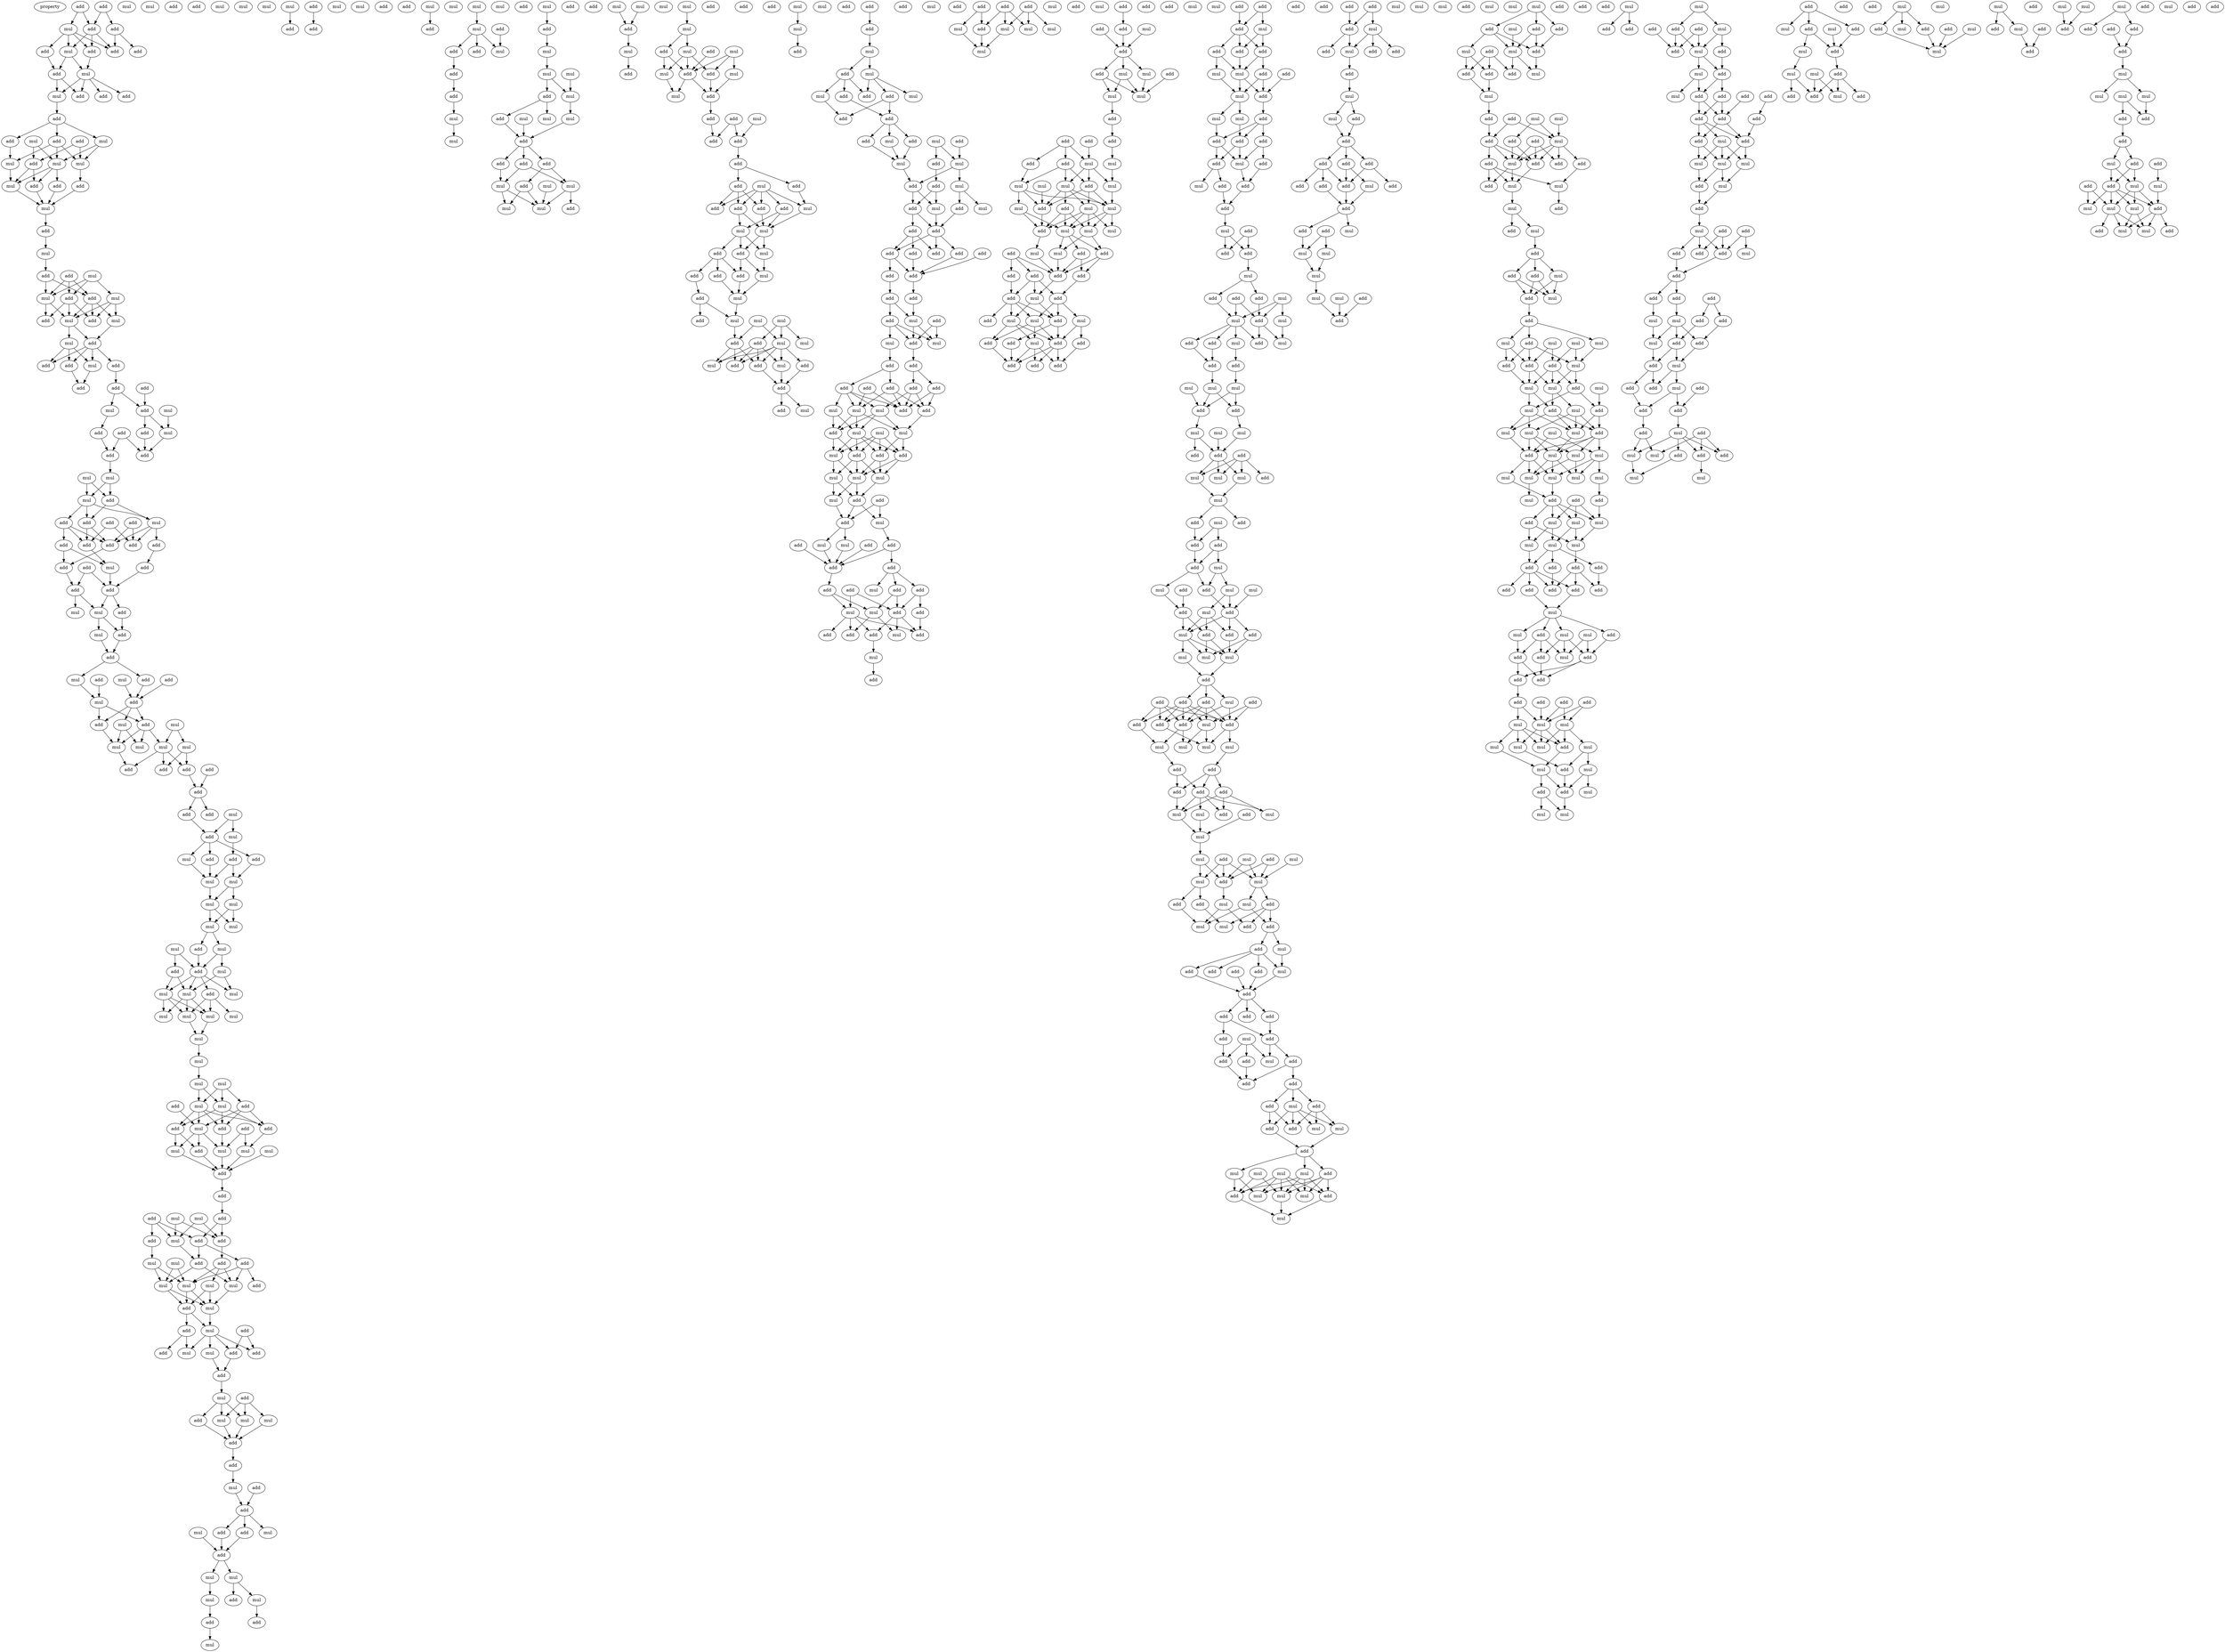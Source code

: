 digraph {
    node [fontcolor=black]
    property [mul=2,lf=1.5]
    0 [ label = add ];
    1 [ label = mul ];
    2 [ label = add ];
    3 [ label = mul ];
    4 [ label = add ];
    5 [ label = add ];
    6 [ label = add ];
    7 [ label = add ];
    8 [ label = add ];
    9 [ label = add ];
    10 [ label = mul ];
    11 [ label = mul ];
    12 [ label = add ];
    13 [ label = add ];
    14 [ label = mul ];
    15 [ label = add ];
    16 [ label = add ];
    17 [ label = mul ];
    18 [ label = add ];
    19 [ label = add ];
    20 [ label = mul ];
    21 [ label = add ];
    22 [ label = mul ];
    23 [ label = add ];
    24 [ label = mul ];
    25 [ label = add ];
    26 [ label = mul ];
    27 [ label = mul ];
    28 [ label = add ];
    29 [ label = mul ];
    30 [ label = add ];
    31 [ label = add ];
    32 [ label = mul ];
    33 [ label = add ];
    34 [ label = add ];
    35 [ label = mul ];
    36 [ label = add ];
    37 [ label = mul ];
    38 [ label = mul ];
    39 [ label = add ];
    40 [ label = add ];
    41 [ label = mul ];
    42 [ label = add ];
    43 [ label = add ];
    44 [ label = mul ];
    45 [ label = add ];
    46 [ label = add ];
    47 [ label = mul ];
    48 [ label = mul ];
    49 [ label = add ];
    50 [ label = mul ];
    51 [ label = add ];
    52 [ label = mul ];
    53 [ label = add ];
    54 [ label = add ];
    55 [ label = mul ];
    56 [ label = add ];
    57 [ label = add ];
    58 [ label = add ];
    59 [ label = mul ];
    60 [ label = add ];
    61 [ label = mul ];
    62 [ label = add ];
    63 [ label = add ];
    64 [ label = add ];
    65 [ label = mul ];
    66 [ label = add ];
    67 [ label = add ];
    68 [ label = mul ];
    69 [ label = mul ];
    70 [ label = add ];
    71 [ label = mul ];
    72 [ label = add ];
    73 [ label = mul ];
    74 [ label = add ];
    75 [ label = add ];
    76 [ label = add ];
    77 [ label = add ];
    78 [ label = add ];
    79 [ label = add ];
    80 [ label = add ];
    81 [ label = add ];
    82 [ label = add ];
    83 [ label = add ];
    84 [ label = add ];
    85 [ label = mul ];
    86 [ label = add ];
    87 [ label = add ];
    88 [ label = add ];
    89 [ label = mul ];
    90 [ label = mul ];
    91 [ label = add ];
    92 [ label = mul ];
    93 [ label = add ];
    94 [ label = add ];
    95 [ label = add ];
    96 [ label = mul ];
    97 [ label = add ];
    98 [ label = mul ];
    99 [ label = mul ];
    100 [ label = add ];
    101 [ label = add ];
    102 [ label = mul ];
    103 [ label = mul ];
    104 [ label = add ];
    105 [ label = mul ];
    106 [ label = mul ];
    107 [ label = mul ];
    108 [ label = mul ];
    109 [ label = add ];
    110 [ label = add ];
    111 [ label = add ];
    112 [ label = mul ];
    113 [ label = add ];
    114 [ label = add ];
    115 [ label = mul ];
    116 [ label = add ];
    117 [ label = add ];
    118 [ label = mul ];
    119 [ label = add ];
    120 [ label = add ];
    121 [ label = add ];
    122 [ label = add ];
    123 [ label = mul ];
    124 [ label = mul ];
    125 [ label = mul ];
    126 [ label = mul ];
    127 [ label = mul ];
    128 [ label = mul ];
    129 [ label = mul ];
    130 [ label = mul ];
    131 [ label = add ];
    132 [ label = mul ];
    133 [ label = add ];
    134 [ label = mul ];
    135 [ label = add ];
    136 [ label = mul ];
    137 [ label = add ];
    138 [ label = mul ];
    139 [ label = add ];
    140 [ label = mul ];
    141 [ label = mul ];
    142 [ label = mul ];
    143 [ label = mul ];
    144 [ label = mul ];
    145 [ label = mul ];
    146 [ label = mul ];
    147 [ label = mul ];
    148 [ label = add ];
    149 [ label = mul ];
    150 [ label = mul ];
    151 [ label = add ];
    152 [ label = mul ];
    153 [ label = add ];
    154 [ label = mul ];
    155 [ label = add ];
    156 [ label = add ];
    157 [ label = add ];
    158 [ label = add ];
    159 [ label = mul ];
    160 [ label = add ];
    161 [ label = mul ];
    162 [ label = mul ];
    163 [ label = mul ];
    164 [ label = add ];
    165 [ label = mul ];
    166 [ label = add ];
    167 [ label = add ];
    168 [ label = add ];
    169 [ label = mul ];
    170 [ label = add ];
    171 [ label = mul ];
    172 [ label = add ];
    173 [ label = add ];
    174 [ label = add ];
    175 [ label = mul ];
    176 [ label = add ];
    177 [ label = mul ];
    178 [ label = mul ];
    179 [ label = add ];
    180 [ label = add ];
    181 [ label = mul ];
    182 [ label = mul ];
    183 [ label = mul ];
    184 [ label = mul ];
    185 [ label = add ];
    186 [ label = mul ];
    187 [ label = add ];
    188 [ label = add ];
    189 [ label = add ];
    190 [ label = mul ];
    191 [ label = mul ];
    192 [ label = add ];
    193 [ label = add ];
    194 [ label = mul ];
    195 [ label = add ];
    196 [ label = add ];
    197 [ label = add ];
    198 [ label = mul ];
    199 [ label = mul ];
    200 [ label = mul ];
    201 [ label = mul ];
    202 [ label = mul ];
    203 [ label = add ];
    204 [ label = add ];
    205 [ label = add ];
    206 [ label = mul ];
    207 [ label = add ];
    208 [ label = mul ];
    209 [ label = add ];
    210 [ label = add ];
    211 [ label = add ];
    212 [ label = add ];
    213 [ label = mul ];
    214 [ label = mul ];
    215 [ label = add ];
    216 [ label = mul ];
    217 [ label = mul ];
    218 [ label = mul ];
    219 [ label = add ];
    220 [ label = mul ];
    221 [ label = add ];
    222 [ label = add ];
    223 [ label = mul ];
    224 [ label = add ];
    225 [ label = mul ];
    226 [ label = add ];
    227 [ label = mul ];
    228 [ label = mul ];
    229 [ label = mul ];
    230 [ label = add ];
    231 [ label = add ];
    232 [ label = mul ];
    233 [ label = add ];
    234 [ label = mul ];
    235 [ label = add ];
    236 [ label = add ];
    237 [ label = mul ];
    238 [ label = add ];
    239 [ label = mul ];
    240 [ label = mul ];
    241 [ label = add ];
    242 [ label = mul ];
    243 [ label = mul ];
    244 [ label = add ];
    245 [ label = add ];
    246 [ label = mul ];
    247 [ label = mul ];
    248 [ label = add ];
    249 [ label = mul ];
    250 [ label = add ];
    251 [ label = mul ];
    252 [ label = mul ];
    253 [ label = add ];
    254 [ label = add ];
    255 [ label = add ];
    256 [ label = add ];
    257 [ label = mul ];
    258 [ label = mul ];
    259 [ label = mul ];
    260 [ label = add ];
    261 [ label = mul ];
    262 [ label = add ];
    263 [ label = mul ];
    264 [ label = mul ];
    265 [ label = mul ];
    266 [ label = add ];
    267 [ label = mul ];
    268 [ label = mul ];
    269 [ label = mul ];
    270 [ label = add ];
    271 [ label = add ];
    272 [ label = add ];
    273 [ label = mul ];
    274 [ label = mul ];
    275 [ label = add ];
    276 [ label = mul ];
    277 [ label = add ];
    278 [ label = add ];
    279 [ label = mul ];
    280 [ label = mul ];
    281 [ label = add ];
    282 [ label = add ];
    283 [ label = mul ];
    284 [ label = mul ];
    285 [ label = add ];
    286 [ label = add ];
    287 [ label = add ];
    288 [ label = add ];
    289 [ label = add ];
    290 [ label = add ];
    291 [ label = add ];
    292 [ label = add ];
    293 [ label = mul ];
    294 [ label = add ];
    295 [ label = add ];
    296 [ label = add ];
    297 [ label = add ];
    298 [ label = mul ];
    299 [ label = mul ];
    300 [ label = mul ];
    301 [ label = add ];
    302 [ label = add ];
    303 [ label = mul ];
    304 [ label = add ];
    305 [ label = add ];
    306 [ label = add ];
    307 [ label = mul ];
    308 [ label = mul ];
    309 [ label = add ];
    310 [ label = mul ];
    311 [ label = add ];
    312 [ label = mul ];
    313 [ label = mul ];
    314 [ label = mul ];
    315 [ label = add ];
    316 [ label = add ];
    317 [ label = mul ];
    318 [ label = add ];
    319 [ label = mul ];
    320 [ label = mul ];
    321 [ label = add ];
    322 [ label = add ];
    323 [ label = add ];
    324 [ label = add ];
    325 [ label = mul ];
    326 [ label = mul ];
    327 [ label = mul ];
    328 [ label = add ];
    329 [ label = mul ];
    330 [ label = add ];
    331 [ label = add ];
    332 [ label = add ];
    333 [ label = mul ];
    334 [ label = add ];
    335 [ label = mul ];
    336 [ label = add ];
    337 [ label = mul ];
    338 [ label = add ];
    339 [ label = add ];
    340 [ label = mul ];
    341 [ label = add ];
    342 [ label = add ];
    343 [ label = add ];
    344 [ label = add ];
    345 [ label = mul ];
    346 [ label = mul ];
    347 [ label = add ];
    348 [ label = add ];
    349 [ label = mul ];
    350 [ label = mul ];
    351 [ label = add ];
    352 [ label = add ];
    353 [ label = mul ];
    354 [ label = add ];
    355 [ label = mul ];
    356 [ label = mul ];
    357 [ label = add ];
    358 [ label = add ];
    359 [ label = add ];
    360 [ label = add ];
    361 [ label = add ];
    362 [ label = add ];
    363 [ label = add ];
    364 [ label = add ];
    365 [ label = add ];
    366 [ label = add ];
    367 [ label = add ];
    368 [ label = add ];
    369 [ label = add ];
    370 [ label = mul ];
    371 [ label = add ];
    372 [ label = add ];
    373 [ label = mul ];
    374 [ label = mul ];
    375 [ label = add ];
    376 [ label = add ];
    377 [ label = add ];
    378 [ label = add ];
    379 [ label = add ];
    380 [ label = add ];
    381 [ label = add ];
    382 [ label = add ];
    383 [ label = add ];
    384 [ label = add ];
    385 [ label = mul ];
    386 [ label = mul ];
    387 [ label = mul ];
    388 [ label = add ];
    389 [ label = mul ];
    390 [ label = mul ];
    391 [ label = mul ];
    392 [ label = add ];
    393 [ label = mul ];
    394 [ label = add ];
    395 [ label = add ];
    396 [ label = mul ];
    397 [ label = mul ];
    398 [ label = mul ];
    399 [ label = add ];
    400 [ label = add ];
    401 [ label = mul ];
    402 [ label = add ];
    403 [ label = mul ];
    404 [ label = mul ];
    405 [ label = add ];
    406 [ label = add ];
    407 [ label = mul ];
    408 [ label = add ];
    409 [ label = add ];
    410 [ label = add ];
    411 [ label = add ];
    412 [ label = add ];
    413 [ label = add ];
    414 [ label = mul ];
    415 [ label = add ];
    416 [ label = add ];
    417 [ label = mul ];
    418 [ label = mul ];
    419 [ label = add ];
    420 [ label = add ];
    421 [ label = add ];
    422 [ label = add ];
    423 [ label = mul ];
    424 [ label = add ];
    425 [ label = mul ];
    426 [ label = add ];
    427 [ label = mul ];
    428 [ label = add ];
    429 [ label = add ];
    430 [ label = add ];
    431 [ label = add ];
    432 [ label = add ];
    433 [ label = mul ];
    434 [ label = mul ];
    435 [ label = mul ];
    436 [ label = mul ];
    437 [ label = mul ];
    438 [ label = mul ];
    439 [ label = add ];
    440 [ label = mul ];
    441 [ label = add ];
    442 [ label = add ];
    443 [ label = add ];
    444 [ label = mul ];
    445 [ label = add ];
    446 [ label = add ];
    447 [ label = mul ];
    448 [ label = add ];
    449 [ label = mul ];
    450 [ label = add ];
    451 [ label = mul ];
    452 [ label = mul ];
    453 [ label = add ];
    454 [ label = add ];
    455 [ label = add ];
    456 [ label = add ];
    457 [ label = add ];
    458 [ label = mul ];
    459 [ label = add ];
    460 [ label = mul ];
    461 [ label = add ];
    462 [ label = mul ];
    463 [ label = add ];
    464 [ label = mul ];
    465 [ label = mul ];
    466 [ label = mul ];
    467 [ label = add ];
    468 [ label = mul ];
    469 [ label = mul ];
    470 [ label = add ];
    471 [ label = mul ];
    472 [ label = mul ];
    473 [ label = mul ];
    474 [ label = mul ];
    475 [ label = add ];
    476 [ label = mul ];
    477 [ label = add ];
    478 [ label = add ];
    479 [ label = mul ];
    480 [ label = add ];
    481 [ label = add ];
    482 [ label = add ];
    483 [ label = add ];
    484 [ label = add ];
    485 [ label = add ];
    486 [ label = mul ];
    487 [ label = add ];
    488 [ label = mul ];
    489 [ label = add ];
    490 [ label = add ];
    491 [ label = mul ];
    492 [ label = mul ];
    493 [ label = mul ];
    494 [ label = add ];
    495 [ label = add ];
    496 [ label = add ];
    497 [ label = add ];
    498 [ label = add ];
    499 [ label = add ];
    500 [ label = add ];
    501 [ label = mul ];
    502 [ label = mul ];
    503 [ label = add ];
    504 [ label = add ];
    505 [ label = add ];
    506 [ label = mul ];
    507 [ label = add ];
    508 [ label = add ];
    509 [ label = add ];
    510 [ label = add ];
    511 [ label = add ];
    512 [ label = mul ];
    513 [ label = mul ];
    514 [ label = add ];
    515 [ label = mul ];
    516 [ label = mul ];
    517 [ label = add ];
    518 [ label = mul ];
    519 [ label = add ];
    520 [ label = add ];
    521 [ label = add ];
    522 [ label = add ];
    523 [ label = add ];
    524 [ label = mul ];
    525 [ label = add ];
    526 [ label = mul ];
    527 [ label = add ];
    528 [ label = add ];
    529 [ label = mul ];
    530 [ label = add ];
    531 [ label = add ];
    532 [ label = add ];
    533 [ label = mul ];
    534 [ label = add ];
    535 [ label = add ];
    536 [ label = mul ];
    537 [ label = add ];
    538 [ label = add ];
    539 [ label = mul ];
    540 [ label = add ];
    541 [ label = mul ];
    542 [ label = mul ];
    543 [ label = add ];
    544 [ label = add ];
    545 [ label = add ];
    546 [ label = mul ];
    547 [ label = add ];
    548 [ label = add ];
    549 [ label = mul ];
    550 [ label = mul ];
    551 [ label = mul ];
    552 [ label = add ];
    553 [ label = add ];
    554 [ label = mul ];
    555 [ label = mul ];
    556 [ label = mul ];
    557 [ label = add ];
    558 [ label = add ];
    559 [ label = add ];
    560 [ label = mul ];
    561 [ label = mul ];
    562 [ label = mul ];
    563 [ label = add ];
    564 [ label = mul ];
    565 [ label = add ];
    566 [ label = mul ];
    567 [ label = add ];
    568 [ label = add ];
    569 [ label = add ];
    570 [ label = mul ];
    571 [ label = add ];
    572 [ label = add ];
    573 [ label = mul ];
    574 [ label = mul ];
    575 [ label = mul ];
    576 [ label = add ];
    577 [ label = add ];
    578 [ label = add ];
    579 [ label = mul ];
    580 [ label = add ];
    581 [ label = add ];
    582 [ label = add ];
    583 [ label = mul ];
    584 [ label = mul ];
    585 [ label = mul ];
    586 [ label = mul ];
    587 [ label = add ];
    588 [ label = mul ];
    589 [ label = add ];
    590 [ label = add ];
    591 [ label = add ];
    592 [ label = add ];
    593 [ label = add ];
    594 [ label = add ];
    595 [ label = mul ];
    596 [ label = add ];
    597 [ label = add ];
    598 [ label = mul ];
    599 [ label = mul ];
    600 [ label = mul ];
    601 [ label = mul ];
    602 [ label = add ];
    603 [ label = add ];
    604 [ label = add ];
    605 [ label = add ];
    606 [ label = add ];
    607 [ label = mul ];
    608 [ label = add ];
    609 [ label = mul ];
    610 [ label = add ];
    611 [ label = mul ];
    612 [ label = mul ];
    613 [ label = mul ];
    614 [ label = add ];
    615 [ label = add ];
    616 [ label = mul ];
    617 [ label = mul ];
    618 [ label = mul ];
    619 [ label = mul ];
    620 [ label = add ];
    621 [ label = mul ];
    622 [ label = add ];
    623 [ label = mul ];
    624 [ label = add ];
    625 [ label = add ];
    626 [ label = mul ];
    627 [ label = add ];
    628 [ label = mul ];
    629 [ label = add ];
    630 [ label = add ];
    631 [ label = mul ];
    632 [ label = add ];
    633 [ label = add ];
    634 [ label = add ];
    635 [ label = mul ];
    636 [ label = add ];
    637 [ label = add ];
    638 [ label = add ];
    639 [ label = add ];
    640 [ label = add ];
    641 [ label = add ];
    642 [ label = add ];
    643 [ label = mul ];
    644 [ label = add ];
    645 [ label = add ];
    646 [ label = mul ];
    647 [ label = add ];
    648 [ label = add ];
    649 [ label = add ];
    650 [ label = add ];
    651 [ label = mul ];
    652 [ label = add ];
    653 [ label = add ];
    654 [ label = add ];
    655 [ label = mul ];
    656 [ label = mul ];
    657 [ label = add ];
    658 [ label = add ];
    659 [ label = mul ];
    660 [ label = mul ];
    661 [ label = mul ];
    662 [ label = add ];
    663 [ label = mul ];
    664 [ label = mul ];
    665 [ label = add ];
    666 [ label = mul ];
    667 [ label = mul ];
    668 [ label = add ];
    669 [ label = mul ];
    670 [ label = add ];
    671 [ label = add ];
    672 [ label = mul ];
    673 [ label = add ];
    674 [ label = mul ];
    675 [ label = add ];
    676 [ label = mul ];
    677 [ label = add ];
    678 [ label = mul ];
    679 [ label = add ];
    680 [ label = add ];
    681 [ label = mul ];
    682 [ label = mul ];
    683 [ label = mul ];
    684 [ label = add ];
    685 [ label = add ];
    686 [ label = mul ];
    687 [ label = add ];
    688 [ label = add ];
    689 [ label = add ];
    690 [ label = add ];
    691 [ label = add ];
    692 [ label = mul ];
    693 [ label = add ];
    694 [ label = add ];
    695 [ label = add ];
    696 [ label = add ];
    697 [ label = mul ];
    698 [ label = add ];
    699 [ label = add ];
    700 [ label = mul ];
    701 [ label = mul ];
    702 [ label = mul ];
    703 [ label = mul ];
    704 [ label = mul ];
    705 [ label = mul ];
    706 [ label = add ];
    707 [ label = add ];
    708 [ label = mul ];
    709 [ label = add ];
    710 [ label = add ];
    711 [ label = add ];
    712 [ label = mul ];
    713 [ label = add ];
    714 [ label = mul ];
    715 [ label = mul ];
    716 [ label = add ];
    717 [ label = add ];
    718 [ label = add ];
    719 [ label = mul ];
    720 [ label = add ];
    721 [ label = add ];
    722 [ label = mul ];
    723 [ label = mul ];
    724 [ label = mul ];
    725 [ label = add ];
    726 [ label = add ];
    727 [ label = add ];
    728 [ label = add ];
    729 [ label = add ];
    730 [ label = mul ];
    731 [ label = add ];
    732 [ label = add ];
    733 [ label = add ];
    734 [ label = mul ];
    735 [ label = add ];
    736 [ label = add ];
    737 [ label = mul ];
    738 [ label = mul ];
    739 [ label = mul ];
    740 [ label = add ];
    741 [ label = add ];
    742 [ label = mul ];
    743 [ label = add ];
    744 [ label = add ];
    745 [ label = add ];
    746 [ label = mul ];
    747 [ label = add ];
    748 [ label = add ];
    749 [ label = mul ];
    750 [ label = add ];
    751 [ label = add ];
    752 [ label = mul ];
    753 [ label = mul ];
    754 [ label = mul ];
    755 [ label = mul ];
    756 [ label = add ];
    757 [ label = add ];
    758 [ label = mul ];
    759 [ label = add ];
    760 [ label = add ];
    761 [ label = mul ];
    762 [ label = mul ];
    763 [ label = mul ];
    764 [ label = mul ];
    765 [ label = add ];
    766 [ label = mul ];
    767 [ label = add ];
    768 [ label = mul ];
    769 [ label = add ];
    770 [ label = mul ];
    771 [ label = mul ];
    772 [ label = mul ];
    773 [ label = add ];
    774 [ label = mul ];
    775 [ label = mul ];
    776 [ label = mul ];
    777 [ label = mul ];
    778 [ label = mul ];
    779 [ label = mul ];
    780 [ label = mul ];
    781 [ label = mul ];
    782 [ label = add ];
    783 [ label = add ];
    784 [ label = add ];
    785 [ label = mul ];
    786 [ label = mul ];
    787 [ label = add ];
    788 [ label = mul ];
    789 [ label = mul ];
    790 [ label = mul ];
    791 [ label = mul ];
    792 [ label = mul ];
    793 [ label = add ];
    794 [ label = add ];
    795 [ label = add ];
    796 [ label = add ];
    797 [ label = add ];
    798 [ label = add ];
    799 [ label = add ];
    800 [ label = add ];
    801 [ label = add ];
    802 [ label = mul ];
    803 [ label = mul ];
    804 [ label = mul ];
    805 [ label = add ];
    806 [ label = add ];
    807 [ label = mul ];
    808 [ label = add ];
    809 [ label = add ];
    810 [ label = add ];
    811 [ label = mul ];
    812 [ label = add ];
    813 [ label = add ];
    814 [ label = add ];
    815 [ label = add ];
    816 [ label = add ];
    817 [ label = add ];
    818 [ label = mul ];
    819 [ label = mul ];
    820 [ label = mul ];
    821 [ label = mul ];
    822 [ label = mul ];
    823 [ label = add ];
    824 [ label = mul ];
    825 [ label = mul ];
    826 [ label = mul ];
    827 [ label = add ];
    828 [ label = mul ];
    829 [ label = add ];
    830 [ label = mul ];
    831 [ label = add ];
    832 [ label = mul ];
    833 [ label = mul ];
    834 [ label = add ];
    835 [ label = mul ];
    836 [ label = add ];
    837 [ label = add ];
    838 [ label = mul ];
    839 [ label = add ];
    840 [ label = add ];
    841 [ label = add ];
    842 [ label = mul ];
    843 [ label = add ];
    844 [ label = add ];
    845 [ label = mul ];
    846 [ label = add ];
    847 [ label = mul ];
    848 [ label = add ];
    849 [ label = mul ];
    850 [ label = add ];
    851 [ label = add ];
    852 [ label = add ];
    853 [ label = add ];
    854 [ label = add ];
    855 [ label = add ];
    856 [ label = mul ];
    857 [ label = add ];
    858 [ label = add ];
    859 [ label = mul ];
    860 [ label = mul ];
    861 [ label = mul ];
    862 [ label = mul ];
    863 [ label = add ];
    864 [ label = add ];
    865 [ label = add ];
    866 [ label = mul ];
    867 [ label = add ];
    868 [ label = add ];
    869 [ label = mul ];
    870 [ label = add ];
    871 [ label = add ];
    872 [ label = add ];
    873 [ label = add ];
    874 [ label = add ];
    875 [ label = add ];
    876 [ label = mul ];
    877 [ label = mul ];
    878 [ label = add ];
    879 [ label = add ];
    880 [ label = add ];
    881 [ label = mul ];
    882 [ label = add ];
    883 [ label = mul ];
    884 [ label = add ];
    885 [ label = add ];
    886 [ label = add ];
    887 [ label = mul ];
    888 [ label = add ];
    889 [ label = add ];
    890 [ label = add ];
    891 [ label = add ];
    892 [ label = add ];
    893 [ label = mul ];
    894 [ label = mul ];
    895 [ label = mul ];
    896 [ label = add ];
    897 [ label = add ];
    898 [ label = add ];
    899 [ label = mul ];
    900 [ label = mul ];
    901 [ label = add ];
    902 [ label = mul ];
    903 [ label = mul ];
    904 [ label = add ];
    905 [ label = add ];
    906 [ label = mul ];
    907 [ label = add ];
    908 [ label = mul ];
    909 [ label = mul ];
    910 [ label = add ];
    911 [ label = add ];
    912 [ label = add ];
    913 [ label = add ];
    914 [ label = add ];
    915 [ label = mul ];
    916 [ label = add ];
    917 [ label = mul ];
    918 [ label = add ];
    919 [ label = mul ];
    920 [ label = add ];
    921 [ label = mul ];
    922 [ label = add ];
    923 [ label = mul ];
    924 [ label = mul ];
    925 [ label = mul ];
    926 [ label = add ];
    927 [ label = add ];
    928 [ label = add ];
    929 [ label = mul ];
    930 [ label = add ];
    931 [ label = mul ];
    932 [ label = mul ];
    933 [ label = mul ];
    934 [ label = add ];
    935 [ label = add ];
    936 [ label = add ];
    937 [ label = add ];
    938 [ label = add ];
    939 [ label = mul ];
    940 [ label = mul ];
    941 [ label = mul ];
    942 [ label = mul ];
    943 [ label = add ];
    944 [ label = mul ];
    945 [ label = add ];
    946 [ label = add ];
    947 [ label = add ];
    948 [ label = add ];
    949 [ label = mul ];
    950 [ label = add ];
    951 [ label = add ];
    952 [ label = mul ];
    953 [ label = add ];
    954 [ label = add ];
    955 [ label = mul ];
    956 [ label = mul ];
    957 [ label = mul ];
    958 [ label = mul ];
    959 [ label = add ];
    960 [ label = add ];
    961 [ label = mul ];
    962 [ label = add ];
    963 [ label = mul ];
    964 [ label = add ];
    0 -> 3 [ name = 0 ];
    0 -> 4 [ name = 1 ];
    2 -> 4 [ name = 2 ];
    2 -> 5 [ name = 3 ];
    3 -> 7 [ name = 4 ];
    3 -> 8 [ name = 5 ];
    3 -> 9 [ name = 6 ];
    3 -> 10 [ name = 7 ];
    4 -> 7 [ name = 8 ];
    4 -> 8 [ name = 9 ];
    4 -> 10 [ name = 10 ];
    5 -> 6 [ name = 11 ];
    5 -> 7 [ name = 12 ];
    8 -> 11 [ name = 13 ];
    9 -> 12 [ name = 14 ];
    10 -> 11 [ name = 15 ];
    10 -> 12 [ name = 16 ];
    11 -> 13 [ name = 17 ];
    11 -> 14 [ name = 18 ];
    11 -> 15 [ name = 19 ];
    11 -> 16 [ name = 20 ];
    12 -> 13 [ name = 21 ];
    12 -> 14 [ name = 22 ];
    14 -> 18 [ name = 23 ];
    18 -> 19 [ name = 24 ];
    18 -> 22 [ name = 25 ];
    18 -> 23 [ name = 26 ];
    19 -> 24 [ name = 27 ];
    19 -> 26 [ name = 28 ];
    19 -> 27 [ name = 29 ];
    20 -> 25 [ name = 30 ];
    20 -> 26 [ name = 31 ];
    21 -> 25 [ name = 32 ];
    21 -> 27 [ name = 33 ];
    22 -> 26 [ name = 34 ];
    22 -> 27 [ name = 35 ];
    23 -> 24 [ name = 36 ];
    24 -> 29 [ name = 37 ];
    25 -> 29 [ name = 38 ];
    25 -> 30 [ name = 39 ];
    26 -> 29 [ name = 40 ];
    26 -> 30 [ name = 41 ];
    26 -> 31 [ name = 42 ];
    27 -> 28 [ name = 43 ];
    28 -> 32 [ name = 44 ];
    29 -> 32 [ name = 45 ];
    30 -> 32 [ name = 46 ];
    31 -> 32 [ name = 47 ];
    32 -> 36 [ name = 48 ];
    36 -> 37 [ name = 49 ];
    37 -> 40 [ name = 50 ];
    38 -> 41 [ name = 51 ];
    38 -> 43 [ name = 52 ];
    38 -> 44 [ name = 53 ];
    39 -> 41 [ name = 54 ];
    39 -> 42 [ name = 55 ];
    39 -> 43 [ name = 56 ];
    40 -> 41 [ name = 57 ];
    40 -> 42 [ name = 58 ];
    41 -> 46 [ name = 59 ];
    41 -> 47 [ name = 60 ];
    42 -> 45 [ name = 61 ];
    42 -> 47 [ name = 62 ];
    42 -> 48 [ name = 63 ];
    43 -> 45 [ name = 64 ];
    43 -> 46 [ name = 65 ];
    43 -> 47 [ name = 66 ];
    44 -> 45 [ name = 67 ];
    44 -> 47 [ name = 68 ];
    44 -> 48 [ name = 69 ];
    47 -> 49 [ name = 70 ];
    47 -> 50 [ name = 71 ];
    48 -> 49 [ name = 72 ];
    49 -> 51 [ name = 73 ];
    49 -> 53 [ name = 74 ];
    49 -> 54 [ name = 75 ];
    49 -> 55 [ name = 76 ];
    50 -> 51 [ name = 77 ];
    50 -> 54 [ name = 78 ];
    50 -> 55 [ name = 79 ];
    53 -> 57 [ name = 80 ];
    54 -> 56 [ name = 81 ];
    55 -> 56 [ name = 82 ];
    57 -> 59 [ name = 83 ];
    57 -> 60 [ name = 84 ];
    58 -> 60 [ name = 85 ];
    59 -> 63 [ name = 86 ];
    60 -> 64 [ name = 87 ];
    60 -> 65 [ name = 88 ];
    61 -> 65 [ name = 89 ];
    62 -> 66 [ name = 90 ];
    62 -> 67 [ name = 91 ];
    63 -> 66 [ name = 92 ];
    64 -> 67 [ name = 93 ];
    65 -> 67 [ name = 94 ];
    66 -> 69 [ name = 95 ];
    68 -> 70 [ name = 96 ];
    68 -> 71 [ name = 97 ];
    69 -> 70 [ name = 98 ];
    69 -> 71 [ name = 99 ];
    70 -> 73 [ name = 100 ];
    70 -> 76 [ name = 101 ];
    71 -> 73 [ name = 102 ];
    71 -> 75 [ name = 103 ];
    71 -> 76 [ name = 104 ];
    72 -> 78 [ name = 105 ];
    72 -> 80 [ name = 106 ];
    73 -> 77 [ name = 107 ];
    73 -> 80 [ name = 108 ];
    73 -> 81 [ name = 109 ];
    74 -> 77 [ name = 110 ];
    74 -> 80 [ name = 111 ];
    75 -> 77 [ name = 112 ];
    75 -> 78 [ name = 113 ];
    75 -> 79 [ name = 114 ];
    76 -> 77 [ name = 115 ];
    76 -> 78 [ name = 116 ];
    77 -> 83 [ name = 117 ];
    78 -> 85 [ name = 118 ];
    79 -> 83 [ name = 119 ];
    79 -> 85 [ name = 120 ];
    81 -> 84 [ name = 121 ];
    82 -> 86 [ name = 122 ];
    82 -> 87 [ name = 123 ];
    83 -> 87 [ name = 124 ];
    84 -> 86 [ name = 125 ];
    85 -> 86 [ name = 126 ];
    86 -> 88 [ name = 127 ];
    86 -> 89 [ name = 128 ];
    87 -> 89 [ name = 129 ];
    87 -> 90 [ name = 130 ];
    88 -> 91 [ name = 131 ];
    89 -> 91 [ name = 132 ];
    89 -> 92 [ name = 133 ];
    91 -> 93 [ name = 134 ];
    92 -> 93 [ name = 135 ];
    93 -> 96 [ name = 136 ];
    93 -> 97 [ name = 137 ];
    94 -> 99 [ name = 138 ];
    95 -> 100 [ name = 139 ];
    96 -> 99 [ name = 140 ];
    97 -> 100 [ name = 141 ];
    98 -> 100 [ name = 142 ];
    99 -> 101 [ name = 143 ];
    99 -> 104 [ name = 144 ];
    100 -> 101 [ name = 145 ];
    100 -> 103 [ name = 146 ];
    100 -> 104 [ name = 147 ];
    101 -> 106 [ name = 148 ];
    101 -> 107 [ name = 149 ];
    101 -> 108 [ name = 150 ];
    102 -> 105 [ name = 151 ];
    102 -> 107 [ name = 152 ];
    103 -> 106 [ name = 153 ];
    103 -> 108 [ name = 154 ];
    104 -> 106 [ name = 155 ];
    105 -> 109 [ name = 156 ];
    105 -> 113 [ name = 157 ];
    106 -> 110 [ name = 158 ];
    107 -> 109 [ name = 159 ];
    107 -> 110 [ name = 160 ];
    107 -> 113 [ name = 161 ];
    109 -> 114 [ name = 162 ];
    111 -> 114 [ name = 163 ];
    114 -> 116 [ name = 164 ];
    114 -> 117 [ name = 165 ];
    115 -> 118 [ name = 166 ];
    115 -> 119 [ name = 167 ];
    117 -> 119 [ name = 168 ];
    118 -> 120 [ name = 169 ];
    119 -> 121 [ name = 170 ];
    119 -> 122 [ name = 171 ];
    119 -> 123 [ name = 172 ];
    120 -> 124 [ name = 173 ];
    120 -> 125 [ name = 174 ];
    121 -> 125 [ name = 175 ];
    122 -> 124 [ name = 176 ];
    123 -> 125 [ name = 177 ];
    124 -> 127 [ name = 178 ];
    124 -> 128 [ name = 179 ];
    125 -> 127 [ name = 180 ];
    126 -> 131 [ name = 181 ];
    127 -> 129 [ name = 182 ];
    127 -> 130 [ name = 183 ];
    128 -> 129 [ name = 184 ];
    128 -> 130 [ name = 185 ];
    130 -> 132 [ name = 186 ];
    130 -> 133 [ name = 187 ];
    132 -> 135 [ name = 188 ];
    132 -> 136 [ name = 189 ];
    133 -> 135 [ name = 190 ];
    134 -> 135 [ name = 191 ];
    134 -> 137 [ name = 192 ];
    135 -> 138 [ name = 193 ];
    135 -> 139 [ name = 194 ];
    135 -> 140 [ name = 195 ];
    135 -> 141 [ name = 196 ];
    136 -> 140 [ name = 197 ];
    136 -> 141 [ name = 198 ];
    137 -> 138 [ name = 199 ];
    137 -> 140 [ name = 200 ];
    138 -> 142 [ name = 201 ];
    138 -> 144 [ name = 202 ];
    138 -> 145 [ name = 203 ];
    139 -> 142 [ name = 204 ];
    139 -> 143 [ name = 205 ];
    139 -> 145 [ name = 206 ];
    140 -> 142 [ name = 207 ];
    140 -> 144 [ name = 208 ];
    140 -> 145 [ name = 209 ];
    142 -> 146 [ name = 210 ];
    145 -> 146 [ name = 211 ];
    146 -> 147 [ name = 212 ];
    147 -> 150 [ name = 213 ];
    148 -> 151 [ name = 214 ];
    149 -> 152 [ name = 215 ];
    149 -> 153 [ name = 216 ];
    149 -> 154 [ name = 217 ];
    150 -> 152 [ name = 218 ];
    150 -> 154 [ name = 219 ];
    152 -> 157 [ name = 220 ];
    152 -> 158 [ name = 221 ];
    152 -> 160 [ name = 222 ];
    153 -> 158 [ name = 223 ];
    153 -> 159 [ name = 224 ];
    153 -> 160 [ name = 225 ];
    154 -> 157 [ name = 226 ];
    154 -> 158 [ name = 227 ];
    154 -> 159 [ name = 228 ];
    154 -> 160 [ name = 229 ];
    155 -> 159 [ name = 230 ];
    156 -> 161 [ name = 231 ];
    156 -> 163 [ name = 232 ];
    157 -> 162 [ name = 233 ];
    157 -> 164 [ name = 234 ];
    158 -> 161 [ name = 235 ];
    159 -> 162 [ name = 236 ];
    159 -> 163 [ name = 237 ];
    159 -> 164 [ name = 238 ];
    160 -> 163 [ name = 239 ];
    161 -> 166 [ name = 240 ];
    162 -> 166 [ name = 241 ];
    163 -> 166 [ name = 242 ];
    164 -> 166 [ name = 243 ];
    165 -> 166 [ name = 244 ];
    166 -> 167 [ name = 245 ];
    167 -> 170 [ name = 246 ];
    168 -> 172 [ name = 247 ];
    168 -> 174 [ name = 248 ];
    168 -> 175 [ name = 249 ];
    169 -> 173 [ name = 250 ];
    169 -> 175 [ name = 251 ];
    170 -> 172 [ name = 252 ];
    170 -> 173 [ name = 253 ];
    171 -> 173 [ name = 254 ];
    171 -> 175 [ name = 255 ];
    172 -> 179 [ name = 256 ];
    172 -> 180 [ name = 257 ];
    173 -> 176 [ name = 258 ];
    174 -> 178 [ name = 259 ];
    175 -> 179 [ name = 260 ];
    176 -> 181 [ name = 261 ];
    176 -> 183 [ name = 262 ];
    176 -> 184 [ name = 263 ];
    177 -> 182 [ name = 264 ];
    177 -> 184 [ name = 265 ];
    178 -> 182 [ name = 266 ];
    178 -> 184 [ name = 267 ];
    179 -> 181 [ name = 268 ];
    179 -> 182 [ name = 269 ];
    180 -> 181 [ name = 270 ];
    180 -> 184 [ name = 271 ];
    180 -> 185 [ name = 272 ];
    181 -> 186 [ name = 273 ];
    182 -> 186 [ name = 274 ];
    182 -> 187 [ name = 275 ];
    183 -> 186 [ name = 276 ];
    183 -> 187 [ name = 277 ];
    184 -> 186 [ name = 278 ];
    184 -> 187 [ name = 279 ];
    186 -> 190 [ name = 280 ];
    187 -> 188 [ name = 281 ];
    187 -> 190 [ name = 282 ];
    188 -> 194 [ name = 283 ];
    188 -> 195 [ name = 284 ];
    189 -> 192 [ name = 285 ];
    189 -> 193 [ name = 286 ];
    190 -> 191 [ name = 287 ];
    190 -> 192 [ name = 288 ];
    190 -> 193 [ name = 289 ];
    190 -> 194 [ name = 290 ];
    191 -> 196 [ name = 291 ];
    192 -> 196 [ name = 292 ];
    196 -> 198 [ name = 293 ];
    197 -> 199 [ name = 294 ];
    197 -> 200 [ name = 295 ];
    197 -> 201 [ name = 296 ];
    198 -> 199 [ name = 297 ];
    198 -> 201 [ name = 298 ];
    198 -> 203 [ name = 299 ];
    199 -> 204 [ name = 300 ];
    200 -> 204 [ name = 301 ];
    201 -> 204 [ name = 302 ];
    203 -> 204 [ name = 303 ];
    204 -> 205 [ name = 304 ];
    205 -> 208 [ name = 305 ];
    207 -> 209 [ name = 306 ];
    208 -> 209 [ name = 307 ];
    209 -> 211 [ name = 308 ];
    209 -> 212 [ name = 309 ];
    209 -> 214 [ name = 310 ];
    211 -> 215 [ name = 311 ];
    212 -> 215 [ name = 312 ];
    213 -> 215 [ name = 313 ];
    215 -> 216 [ name = 314 ];
    215 -> 217 [ name = 315 ];
    216 -> 220 [ name = 316 ];
    217 -> 218 [ name = 317 ];
    217 -> 219 [ name = 318 ];
    218 -> 221 [ name = 319 ];
    220 -> 222 [ name = 320 ];
    222 -> 223 [ name = 321 ];
    225 -> 226 [ name = 322 ];
    228 -> 229 [ name = 323 ];
    229 -> 231 [ name = 324 ];
    229 -> 233 [ name = 325 ];
    229 -> 234 [ name = 326 ];
    230 -> 234 [ name = 327 ];
    231 -> 235 [ name = 328 ];
    235 -> 236 [ name = 329 ];
    236 -> 237 [ name = 330 ];
    237 -> 240 [ name = 331 ];
    239 -> 241 [ name = 332 ];
    241 -> 242 [ name = 333 ];
    242 -> 243 [ name = 334 ];
    243 -> 247 [ name = 335 ];
    243 -> 248 [ name = 336 ];
    246 -> 247 [ name = 337 ];
    247 -> 249 [ name = 338 ];
    248 -> 250 [ name = 339 ];
    248 -> 252 [ name = 340 ];
    249 -> 253 [ name = 341 ];
    250 -> 253 [ name = 342 ];
    251 -> 253 [ name = 343 ];
    253 -> 254 [ name = 344 ];
    253 -> 255 [ name = 345 ];
    253 -> 256 [ name = 346 ];
    254 -> 257 [ name = 347 ];
    254 -> 260 [ name = 348 ];
    255 -> 259 [ name = 349 ];
    256 -> 257 [ name = 350 ];
    256 -> 259 [ name = 351 ];
    257 -> 261 [ name = 352 ];
    257 -> 262 [ name = 353 ];
    258 -> 261 [ name = 354 ];
    259 -> 261 [ name = 355 ];
    259 -> 264 [ name = 356 ];
    260 -> 261 [ name = 357 ];
    260 -> 264 [ name = 358 ];
    263 -> 266 [ name = 359 ];
    265 -> 266 [ name = 360 ];
    266 -> 267 [ name = 361 ];
    267 -> 270 [ name = 362 ];
    269 -> 273 [ name = 363 ];
    273 -> 275 [ name = 364 ];
    273 -> 276 [ name = 365 ];
    274 -> 278 [ name = 366 ];
    274 -> 279 [ name = 367 ];
    274 -> 281 [ name = 368 ];
    275 -> 280 [ name = 369 ];
    275 -> 281 [ name = 370 ];
    276 -> 278 [ name = 371 ];
    276 -> 280 [ name = 372 ];
    276 -> 281 [ name = 373 ];
    277 -> 281 [ name = 374 ];
    278 -> 282 [ name = 375 ];
    279 -> 282 [ name = 376 ];
    280 -> 283 [ name = 377 ];
    281 -> 282 [ name = 378 ];
    281 -> 283 [ name = 379 ];
    282 -> 285 [ name = 380 ];
    284 -> 289 [ name = 381 ];
    285 -> 288 [ name = 382 ];
    287 -> 288 [ name = 383 ];
    287 -> 289 [ name = 384 ];
    289 -> 290 [ name = 385 ];
    290 -> 291 [ name = 386 ];
    290 -> 292 [ name = 387 ];
    291 -> 298 [ name = 388 ];
    292 -> 294 [ name = 389 ];
    292 -> 295 [ name = 390 ];
    292 -> 297 [ name = 391 ];
    293 -> 294 [ name = 392 ];
    293 -> 295 [ name = 393 ];
    293 -> 296 [ name = 394 ];
    293 -> 297 [ name = 395 ];
    293 -> 298 [ name = 396 ];
    295 -> 300 [ name = 397 ];
    296 -> 299 [ name = 398 ];
    296 -> 300 [ name = 399 ];
    297 -> 299 [ name = 400 ];
    297 -> 300 [ name = 401 ];
    298 -> 300 [ name = 402 ];
    299 -> 301 [ name = 403 ];
    299 -> 302 [ name = 404 ];
    299 -> 303 [ name = 405 ];
    300 -> 302 [ name = 406 ];
    300 -> 303 [ name = 407 ];
    301 -> 304 [ name = 408 ];
    301 -> 305 [ name = 409 ];
    301 -> 306 [ name = 410 ];
    302 -> 306 [ name = 411 ];
    302 -> 307 [ name = 412 ];
    303 -> 307 [ name = 413 ];
    304 -> 309 [ name = 414 ];
    305 -> 308 [ name = 415 ];
    306 -> 308 [ name = 416 ];
    307 -> 308 [ name = 417 ];
    308 -> 310 [ name = 418 ];
    309 -> 310 [ name = 419 ];
    309 -> 311 [ name = 420 ];
    310 -> 315 [ name = 421 ];
    312 -> 314 [ name = 422 ];
    312 -> 315 [ name = 423 ];
    313 -> 314 [ name = 424 ];
    313 -> 316 [ name = 425 ];
    313 -> 317 [ name = 426 ];
    314 -> 318 [ name = 427 ];
    314 -> 319 [ name = 428 ];
    314 -> 320 [ name = 429 ];
    314 -> 321 [ name = 430 ];
    314 -> 322 [ name = 431 ];
    315 -> 318 [ name = 432 ];
    315 -> 319 [ name = 433 ];
    315 -> 321 [ name = 434 ];
    316 -> 318 [ name = 435 ];
    316 -> 319 [ name = 436 ];
    316 -> 320 [ name = 437 ];
    316 -> 321 [ name = 438 ];
    318 -> 323 [ name = 439 ];
    320 -> 323 [ name = 440 ];
    322 -> 323 [ name = 441 ];
    323 -> 324 [ name = 442 ];
    323 -> 327 [ name = 443 ];
    325 -> 329 [ name = 444 ];
    329 -> 330 [ name = 445 ];
    331 -> 332 [ name = 446 ];
    332 -> 333 [ name = 447 ];
    333 -> 334 [ name = 448 ];
    333 -> 335 [ name = 449 ];
    334 -> 336 [ name = 450 ];
    334 -> 338 [ name = 451 ];
    334 -> 340 [ name = 452 ];
    335 -> 337 [ name = 453 ];
    335 -> 338 [ name = 454 ];
    335 -> 339 [ name = 455 ];
    336 -> 342 [ name = 456 ];
    339 -> 341 [ name = 457 ];
    339 -> 342 [ name = 458 ];
    340 -> 341 [ name = 459 ];
    342 -> 344 [ name = 460 ];
    342 -> 345 [ name = 461 ];
    342 -> 347 [ name = 462 ];
    343 -> 350 [ name = 463 ];
    344 -> 349 [ name = 464 ];
    345 -> 349 [ name = 465 ];
    346 -> 348 [ name = 466 ];
    346 -> 350 [ name = 467 ];
    347 -> 349 [ name = 468 ];
    348 -> 352 [ name = 469 ];
    349 -> 351 [ name = 470 ];
    350 -> 351 [ name = 471 ];
    350 -> 353 [ name = 472 ];
    351 -> 356 [ name = 473 ];
    351 -> 357 [ name = 474 ];
    352 -> 356 [ name = 475 ];
    352 -> 357 [ name = 476 ];
    353 -> 354 [ name = 477 ];
    353 -> 355 [ name = 478 ];
    354 -> 360 [ name = 479 ];
    356 -> 360 [ name = 480 ];
    357 -> 359 [ name = 481 ];
    357 -> 360 [ name = 482 ];
    359 -> 363 [ name = 483 ];
    359 -> 364 [ name = 484 ];
    359 -> 365 [ name = 485 ];
    360 -> 362 [ name = 486 ];
    360 -> 363 [ name = 487 ];
    360 -> 365 [ name = 488 ];
    361 -> 367 [ name = 489 ];
    362 -> 367 [ name = 490 ];
    363 -> 366 [ name = 491 ];
    363 -> 367 [ name = 492 ];
    364 -> 367 [ name = 493 ];
    366 -> 369 [ name = 494 ];
    367 -> 368 [ name = 495 ];
    368 -> 370 [ name = 496 ];
    369 -> 370 [ name = 497 ];
    369 -> 372 [ name = 498 ];
    370 -> 373 [ name = 499 ];
    370 -> 375 [ name = 500 ];
    371 -> 373 [ name = 501 ];
    371 -> 375 [ name = 502 ];
    372 -> 373 [ name = 503 ];
    372 -> 374 [ name = 504 ];
    372 -> 375 [ name = 505 ];
    374 -> 376 [ name = 506 ];
    375 -> 377 [ name = 507 ];
    376 -> 379 [ name = 508 ];
    376 -> 382 [ name = 509 ];
    377 -> 380 [ name = 510 ];
    377 -> 381 [ name = 511 ];
    378 -> 383 [ name = 512 ];
    378 -> 385 [ name = 513 ];
    379 -> 383 [ name = 514 ];
    379 -> 385 [ name = 515 ];
    379 -> 386 [ name = 516 ];
    379 -> 387 [ name = 517 ];
    380 -> 383 [ name = 518 ];
    380 -> 384 [ name = 519 ];
    380 -> 387 [ name = 520 ];
    381 -> 383 [ name = 521 ];
    381 -> 384 [ name = 522 ];
    382 -> 383 [ name = 523 ];
    382 -> 384 [ name = 524 ];
    382 -> 385 [ name = 525 ];
    384 -> 389 [ name = 526 ];
    385 -> 388 [ name = 527 ];
    385 -> 389 [ name = 528 ];
    385 -> 390 [ name = 529 ];
    386 -> 388 [ name = 530 ];
    386 -> 390 [ name = 531 ];
    387 -> 388 [ name = 532 ];
    387 -> 389 [ name = 533 ];
    387 -> 390 [ name = 534 ];
    388 -> 392 [ name = 535 ];
    388 -> 393 [ name = 536 ];
    389 -> 394 [ name = 537 ];
    389 -> 395 [ name = 538 ];
    390 -> 392 [ name = 539 ];
    390 -> 393 [ name = 540 ];
    390 -> 394 [ name = 541 ];
    390 -> 395 [ name = 542 ];
    391 -> 392 [ name = 543 ];
    391 -> 393 [ name = 544 ];
    391 -> 394 [ name = 545 ];
    391 -> 395 [ name = 546 ];
    392 -> 396 [ name = 547 ];
    392 -> 397 [ name = 548 ];
    392 -> 398 [ name = 549 ];
    393 -> 397 [ name = 550 ];
    393 -> 398 [ name = 551 ];
    394 -> 396 [ name = 552 ];
    394 -> 397 [ name = 553 ];
    395 -> 396 [ name = 554 ];
    395 -> 397 [ name = 555 ];
    396 -> 399 [ name = 556 ];
    397 -> 399 [ name = 557 ];
    397 -> 401 [ name = 558 ];
    398 -> 399 [ name = 559 ];
    398 -> 401 [ name = 560 ];
    399 -> 402 [ name = 561 ];
    399 -> 403 [ name = 562 ];
    400 -> 402 [ name = 563 ];
    400 -> 403 [ name = 564 ];
    401 -> 402 [ name = 565 ];
    402 -> 404 [ name = 566 ];
    402 -> 407 [ name = 567 ];
    403 -> 406 [ name = 568 ];
    404 -> 409 [ name = 569 ];
    405 -> 409 [ name = 570 ];
    406 -> 409 [ name = 571 ];
    406 -> 410 [ name = 572 ];
    407 -> 409 [ name = 573 ];
    408 -> 409 [ name = 574 ];
    409 -> 412 [ name = 575 ];
    410 -> 411 [ name = 576 ];
    410 -> 414 [ name = 577 ];
    410 -> 415 [ name = 578 ];
    411 -> 416 [ name = 579 ];
    411 -> 419 [ name = 580 ];
    412 -> 417 [ name = 581 ];
    412 -> 418 [ name = 582 ];
    413 -> 416 [ name = 583 ];
    413 -> 418 [ name = 584 ];
    415 -> 416 [ name = 585 ];
    415 -> 417 [ name = 586 ];
    416 -> 420 [ name = 587 ];
    416 -> 421 [ name = 588 ];
    416 -> 423 [ name = 589 ];
    417 -> 423 [ name = 590 ];
    417 -> 424 [ name = 591 ];
    418 -> 420 [ name = 592 ];
    418 -> 421 [ name = 593 ];
    418 -> 422 [ name = 594 ];
    418 -> 424 [ name = 595 ];
    419 -> 421 [ name = 596 ];
    420 -> 425 [ name = 597 ];
    425 -> 426 [ name = 598 ];
    429 -> 432 [ name = 599 ];
    429 -> 434 [ name = 600 ];
    430 -> 432 [ name = 601 ];
    430 -> 435 [ name = 602 ];
    430 -> 436 [ name = 603 ];
    431 -> 433 [ name = 604 ];
    431 -> 435 [ name = 605 ];
    431 -> 436 [ name = 606 ];
    432 -> 437 [ name = 607 ];
    434 -> 437 [ name = 608 ];
    436 -> 437 [ name = 609 ];
    441 -> 443 [ name = 610 ];
    442 -> 445 [ name = 611 ];
    443 -> 445 [ name = 612 ];
    444 -> 445 [ name = 613 ];
    445 -> 447 [ name = 614 ];
    445 -> 448 [ name = 615 ];
    445 -> 449 [ name = 616 ];
    446 -> 452 [ name = 617 ];
    447 -> 451 [ name = 618 ];
    447 -> 452 [ name = 619 ];
    448 -> 451 [ name = 620 ];
    448 -> 452 [ name = 621 ];
    449 -> 452 [ name = 622 ];
    451 -> 453 [ name = 623 ];
    453 -> 454 [ name = 624 ];
    454 -> 460 [ name = 625 ];
    456 -> 458 [ name = 626 ];
    456 -> 459 [ name = 627 ];
    456 -> 461 [ name = 628 ];
    457 -> 458 [ name = 629 ];
    458 -> 463 [ name = 630 ];
    458 -> 464 [ name = 631 ];
    458 -> 465 [ name = 632 ];
    459 -> 466 [ name = 633 ];
    460 -> 464 [ name = 634 ];
    461 -> 463 [ name = 635 ];
    461 -> 465 [ name = 636 ];
    461 -> 466 [ name = 637 ];
    462 -> 467 [ name = 638 ];
    463 -> 467 [ name = 639 ];
    463 -> 468 [ name = 640 ];
    463 -> 469 [ name = 641 ];
    464 -> 468 [ name = 642 ];
    465 -> 467 [ name = 643 ];
    465 -> 468 [ name = 644 ];
    465 -> 469 [ name = 645 ];
    465 -> 470 [ name = 646 ];
    466 -> 467 [ name = 647 ];
    466 -> 468 [ name = 648 ];
    466 -> 471 [ name = 649 ];
    467 -> 475 [ name = 650 ];
    468 -> 472 [ name = 651 ];
    468 -> 473 [ name = 652 ];
    468 -> 474 [ name = 653 ];
    469 -> 472 [ name = 654 ];
    469 -> 473 [ name = 655 ];
    469 -> 474 [ name = 656 ];
    469 -> 475 [ name = 657 ];
    470 -> 472 [ name = 658 ];
    470 -> 473 [ name = 659 ];
    470 -> 475 [ name = 660 ];
    471 -> 472 [ name = 661 ];
    471 -> 475 [ name = 662 ];
    472 -> 476 [ name = 663 ];
    472 -> 478 [ name = 664 ];
    472 -> 480 [ name = 665 ];
    473 -> 476 [ name = 666 ];
    473 -> 480 [ name = 667 ];
    475 -> 479 [ name = 668 ];
    476 -> 482 [ name = 669 ];
    477 -> 481 [ name = 670 ];
    477 -> 482 [ name = 671 ];
    477 -> 484 [ name = 672 ];
    478 -> 482 [ name = 673 ];
    478 -> 483 [ name = 674 ];
    479 -> 482 [ name = 675 ];
    480 -> 482 [ name = 676 ];
    480 -> 483 [ name = 677 ];
    481 -> 485 [ name = 678 ];
    481 -> 486 [ name = 679 ];
    481 -> 487 [ name = 680 ];
    482 -> 486 [ name = 681 ];
    483 -> 487 [ name = 682 ];
    484 -> 485 [ name = 683 ];
    485 -> 488 [ name = 684 ];
    485 -> 489 [ name = 685 ];
    485 -> 490 [ name = 686 ];
    485 -> 492 [ name = 687 ];
    486 -> 488 [ name = 688 ];
    486 -> 490 [ name = 689 ];
    487 -> 490 [ name = 690 ];
    487 -> 491 [ name = 691 ];
    487 -> 492 [ name = 692 ];
    488 -> 493 [ name = 693 ];
    488 -> 494 [ name = 694 ];
    488 -> 495 [ name = 695 ];
    490 -> 494 [ name = 696 ];
    490 -> 497 [ name = 697 ];
    491 -> 494 [ name = 698 ];
    491 -> 496 [ name = 699 ];
    492 -> 493 [ name = 700 ];
    492 -> 494 [ name = 701 ];
    492 -> 495 [ name = 702 ];
    493 -> 498 [ name = 703 ];
    493 -> 499 [ name = 704 ];
    493 -> 500 [ name = 705 ];
    494 -> 498 [ name = 706 ];
    494 -> 499 [ name = 707 ];
    494 -> 500 [ name = 708 ];
    495 -> 499 [ name = 709 ];
    496 -> 498 [ name = 710 ];
    497 -> 499 [ name = 711 ];
    503 -> 505 [ name = 712 ];
    503 -> 506 [ name = 713 ];
    504 -> 505 [ name = 714 ];
    505 -> 507 [ name = 715 ];
    505 -> 508 [ name = 716 ];
    505 -> 509 [ name = 717 ];
    506 -> 508 [ name = 718 ];
    506 -> 509 [ name = 719 ];
    507 -> 512 [ name = 720 ];
    507 -> 513 [ name = 721 ];
    508 -> 512 [ name = 722 ];
    509 -> 510 [ name = 723 ];
    509 -> 512 [ name = 724 ];
    510 -> 514 [ name = 725 ];
    510 -> 515 [ name = 726 ];
    511 -> 514 [ name = 727 ];
    512 -> 514 [ name = 728 ];
    512 -> 515 [ name = 729 ];
    513 -> 515 [ name = 730 ];
    514 -> 517 [ name = 731 ];
    515 -> 516 [ name = 732 ];
    515 -> 518 [ name = 733 ];
    516 -> 519 [ name = 734 ];
    517 -> 519 [ name = 735 ];
    517 -> 520 [ name = 736 ];
    517 -> 521 [ name = 737 ];
    518 -> 521 [ name = 738 ];
    519 -> 523 [ name = 739 ];
    519 -> 524 [ name = 740 ];
    520 -> 522 [ name = 741 ];
    520 -> 524 [ name = 742 ];
    521 -> 523 [ name = 743 ];
    521 -> 524 [ name = 744 ];
    522 -> 527 [ name = 745 ];
    523 -> 525 [ name = 746 ];
    523 -> 526 [ name = 747 ];
    524 -> 527 [ name = 748 ];
    525 -> 528 [ name = 749 ];
    527 -> 528 [ name = 750 ];
    528 -> 529 [ name = 751 ];
    529 -> 531 [ name = 752 ];
    529 -> 532 [ name = 753 ];
    530 -> 531 [ name = 754 ];
    530 -> 532 [ name = 755 ];
    532 -> 533 [ name = 756 ];
    533 -> 534 [ name = 757 ];
    533 -> 535 [ name = 758 ];
    534 -> 539 [ name = 759 ];
    535 -> 538 [ name = 760 ];
    536 -> 538 [ name = 761 ];
    536 -> 539 [ name = 762 ];
    536 -> 541 [ name = 763 ];
    537 -> 538 [ name = 764 ];
    537 -> 539 [ name = 765 ];
    538 -> 545 [ name = 766 ];
    538 -> 546 [ name = 767 ];
    539 -> 542 [ name = 768 ];
    539 -> 543 [ name = 769 ];
    539 -> 544 [ name = 770 ];
    539 -> 545 [ name = 771 ];
    541 -> 546 [ name = 772 ];
    542 -> 547 [ name = 773 ];
    543 -> 548 [ name = 774 ];
    544 -> 548 [ name = 775 ];
    547 -> 551 [ name = 776 ];
    548 -> 550 [ name = 777 ];
    549 -> 552 [ name = 778 ];
    550 -> 552 [ name = 779 ];
    550 -> 553 [ name = 780 ];
    551 -> 552 [ name = 781 ];
    551 -> 553 [ name = 782 ];
    552 -> 554 [ name = 783 ];
    553 -> 556 [ name = 784 ];
    554 -> 558 [ name = 785 ];
    554 -> 559 [ name = 786 ];
    555 -> 558 [ name = 787 ];
    556 -> 558 [ name = 788 ];
    557 -> 560 [ name = 789 ];
    557 -> 561 [ name = 790 ];
    557 -> 562 [ name = 791 ];
    557 -> 563 [ name = 792 ];
    558 -> 560 [ name = 793 ];
    558 -> 561 [ name = 794 ];
    558 -> 562 [ name = 795 ];
    561 -> 564 [ name = 796 ];
    562 -> 564 [ name = 797 ];
    564 -> 565 [ name = 798 ];
    564 -> 567 [ name = 799 ];
    566 -> 568 [ name = 800 ];
    566 -> 569 [ name = 801 ];
    567 -> 568 [ name = 802 ];
    568 -> 571 [ name = 803 ];
    569 -> 570 [ name = 804 ];
    569 -> 571 [ name = 805 ];
    570 -> 572 [ name = 806 ];
    570 -> 575 [ name = 807 ];
    571 -> 572 [ name = 808 ];
    571 -> 574 [ name = 809 ];
    572 -> 577 [ name = 810 ];
    573 -> 577 [ name = 811 ];
    574 -> 578 [ name = 812 ];
    575 -> 577 [ name = 813 ];
    575 -> 579 [ name = 814 ];
    576 -> 578 [ name = 815 ];
    577 -> 580 [ name = 816 ];
    577 -> 582 [ name = 817 ];
    577 -> 583 [ name = 818 ];
    578 -> 581 [ name = 819 ];
    578 -> 583 [ name = 820 ];
    579 -> 580 [ name = 821 ];
    579 -> 581 [ name = 822 ];
    579 -> 583 [ name = 823 ];
    580 -> 585 [ name = 824 ];
    581 -> 585 [ name = 825 ];
    581 -> 586 [ name = 826 ];
    582 -> 585 [ name = 827 ];
    582 -> 586 [ name = 828 ];
    583 -> 584 [ name = 829 ];
    583 -> 585 [ name = 830 ];
    583 -> 586 [ name = 831 ];
    584 -> 587 [ name = 832 ];
    585 -> 587 [ name = 833 ];
    587 -> 588 [ name = 834 ];
    587 -> 590 [ name = 835 ];
    587 -> 591 [ name = 836 ];
    588 -> 596 [ name = 837 ];
    588 -> 597 [ name = 838 ];
    589 -> 595 [ name = 839 ];
    589 -> 597 [ name = 840 ];
    590 -> 594 [ name = 841 ];
    590 -> 595 [ name = 842 ];
    590 -> 596 [ name = 843 ];
    590 -> 597 [ name = 844 ];
    591 -> 593 [ name = 845 ];
    591 -> 594 [ name = 846 ];
    591 -> 595 [ name = 847 ];
    591 -> 596 [ name = 848 ];
    591 -> 597 [ name = 849 ];
    592 -> 593 [ name = 850 ];
    592 -> 594 [ name = 851 ];
    592 -> 596 [ name = 852 ];
    592 -> 597 [ name = 853 ];
    593 -> 600 [ name = 854 ];
    594 -> 599 [ name = 855 ];
    595 -> 598 [ name = 856 ];
    595 -> 599 [ name = 857 ];
    596 -> 598 [ name = 858 ];
    596 -> 600 [ name = 859 ];
    597 -> 599 [ name = 860 ];
    597 -> 601 [ name = 861 ];
    600 -> 603 [ name = 862 ];
    601 -> 602 [ name = 863 ];
    602 -> 604 [ name = 864 ];
    602 -> 605 [ name = 865 ];
    602 -> 606 [ name = 866 ];
    603 -> 604 [ name = 867 ];
    603 -> 605 [ name = 868 ];
    604 -> 609 [ name = 869 ];
    605 -> 607 [ name = 870 ];
    605 -> 608 [ name = 871 ];
    605 -> 609 [ name = 872 ];
    605 -> 611 [ name = 873 ];
    606 -> 608 [ name = 874 ];
    606 -> 609 [ name = 875 ];
    606 -> 611 [ name = 876 ];
    607 -> 612 [ name = 877 ];
    609 -> 612 [ name = 878 ];
    610 -> 612 [ name = 879 ];
    612 -> 617 [ name = 880 ];
    613 -> 619 [ name = 881 ];
    614 -> 618 [ name = 882 ];
    614 -> 619 [ name = 883 ];
    614 -> 620 [ name = 884 ];
    615 -> 619 [ name = 885 ];
    615 -> 620 [ name = 886 ];
    616 -> 619 [ name = 887 ];
    616 -> 620 [ name = 888 ];
    617 -> 618 [ name = 889 ];
    617 -> 620 [ name = 890 ];
    618 -> 622 [ name = 891 ];
    618 -> 625 [ name = 892 ];
    619 -> 623 [ name = 893 ];
    619 -> 624 [ name = 894 ];
    620 -> 621 [ name = 895 ];
    621 -> 628 [ name = 896 ];
    621 -> 629 [ name = 897 ];
    622 -> 626 [ name = 898 ];
    623 -> 627 [ name = 899 ];
    623 -> 628 [ name = 900 ];
    624 -> 626 [ name = 901 ];
    624 -> 627 [ name = 902 ];
    624 -> 629 [ name = 903 ];
    625 -> 628 [ name = 904 ];
    627 -> 630 [ name = 905 ];
    627 -> 631 [ name = 906 ];
    630 -> 632 [ name = 907 ];
    630 -> 634 [ name = 908 ];
    630 -> 635 [ name = 909 ];
    630 -> 636 [ name = 910 ];
    631 -> 635 [ name = 911 ];
    633 -> 637 [ name = 912 ];
    634 -> 637 [ name = 913 ];
    635 -> 637 [ name = 914 ];
    636 -> 637 [ name = 915 ];
    637 -> 638 [ name = 916 ];
    637 -> 639 [ name = 917 ];
    637 -> 641 [ name = 918 ];
    638 -> 642 [ name = 919 ];
    641 -> 642 [ name = 920 ];
    641 -> 644 [ name = 921 ];
    642 -> 645 [ name = 922 ];
    642 -> 646 [ name = 923 ];
    643 -> 646 [ name = 924 ];
    643 -> 647 [ name = 925 ];
    643 -> 648 [ name = 926 ];
    644 -> 648 [ name = 927 ];
    645 -> 649 [ name = 928 ];
    645 -> 650 [ name = 929 ];
    647 -> 649 [ name = 930 ];
    648 -> 649 [ name = 931 ];
    650 -> 651 [ name = 932 ];
    650 -> 652 [ name = 933 ];
    650 -> 653 [ name = 934 ];
    651 -> 654 [ name = 935 ];
    651 -> 655 [ name = 936 ];
    651 -> 656 [ name = 937 ];
    651 -> 657 [ name = 938 ];
    652 -> 654 [ name = 939 ];
    652 -> 657 [ name = 940 ];
    653 -> 655 [ name = 941 ];
    653 -> 656 [ name = 942 ];
    653 -> 657 [ name = 943 ];
    654 -> 658 [ name = 944 ];
    655 -> 658 [ name = 945 ];
    658 -> 660 [ name = 946 ];
    658 -> 662 [ name = 947 ];
    658 -> 663 [ name = 948 ];
    659 -> 665 [ name = 949 ];
    659 -> 666 [ name = 950 ];
    660 -> 665 [ name = 951 ];
    660 -> 666 [ name = 952 ];
    660 -> 667 [ name = 953 ];
    660 -> 668 [ name = 954 ];
    661 -> 664 [ name = 955 ];
    661 -> 665 [ name = 956 ];
    661 -> 666 [ name = 957 ];
    661 -> 667 [ name = 958 ];
    661 -> 668 [ name = 959 ];
    662 -> 664 [ name = 960 ];
    662 -> 666 [ name = 961 ];
    662 -> 667 [ name = 962 ];
    662 -> 668 [ name = 963 ];
    663 -> 664 [ name = 964 ];
    663 -> 665 [ name = 965 ];
    665 -> 669 [ name = 966 ];
    666 -> 669 [ name = 967 ];
    668 -> 669 [ name = 968 ];
    670 -> 673 [ name = 969 ];
    671 -> 673 [ name = 970 ];
    671 -> 674 [ name = 971 ];
    673 -> 676 [ name = 972 ];
    673 -> 679 [ name = 973 ];
    674 -> 675 [ name = 974 ];
    674 -> 676 [ name = 975 ];
    674 -> 677 [ name = 976 ];
    676 -> 680 [ name = 977 ];
    680 -> 682 [ name = 978 ];
    682 -> 683 [ name = 979 ];
    682 -> 684 [ name = 980 ];
    683 -> 687 [ name = 981 ];
    684 -> 687 [ name = 982 ];
    687 -> 688 [ name = 983 ];
    687 -> 689 [ name = 984 ];
    687 -> 690 [ name = 985 ];
    688 -> 691 [ name = 986 ];
    688 -> 693 [ name = 987 ];
    689 -> 691 [ name = 988 ];
    689 -> 694 [ name = 989 ];
    689 -> 695 [ name = 990 ];
    690 -> 691 [ name = 991 ];
    690 -> 692 [ name = 992 ];
    691 -> 696 [ name = 993 ];
    692 -> 696 [ name = 994 ];
    694 -> 696 [ name = 995 ];
    696 -> 697 [ name = 996 ];
    696 -> 699 [ name = 997 ];
    698 -> 700 [ name = 998 ];
    698 -> 701 [ name = 999 ];
    699 -> 701 [ name = 1000 ];
    700 -> 702 [ name = 1001 ];
    701 -> 702 [ name = 1002 ];
    702 -> 703 [ name = 1003 ];
    703 -> 707 [ name = 1004 ];
    704 -> 707 [ name = 1005 ];
    706 -> 707 [ name = 1006 ];
    708 -> 709 [ name = 1007 ];
    708 -> 710 [ name = 1008 ];
    708 -> 711 [ name = 1009 ];
    709 -> 714 [ name = 1010 ];
    709 -> 716 [ name = 1011 ];
    710 -> 714 [ name = 1012 ];
    710 -> 715 [ name = 1013 ];
    710 -> 716 [ name = 1014 ];
    711 -> 716 [ name = 1015 ];
    712 -> 714 [ name = 1016 ];
    713 -> 718 [ name = 1017 ];
    713 -> 720 [ name = 1018 ];
    713 -> 721 [ name = 1019 ];
    714 -> 718 [ name = 1020 ];
    714 -> 719 [ name = 1021 ];
    715 -> 720 [ name = 1022 ];
    715 -> 721 [ name = 1023 ];
    716 -> 719 [ name = 1024 ];
    720 -> 722 [ name = 1025 ];
    721 -> 722 [ name = 1026 ];
    722 -> 725 [ name = 1027 ];
    723 -> 730 [ name = 1028 ];
    724 -> 729 [ name = 1029 ];
    724 -> 730 [ name = 1030 ];
    725 -> 728 [ name = 1031 ];
    726 -> 728 [ name = 1032 ];
    726 -> 730 [ name = 1033 ];
    727 -> 731 [ name = 1034 ];
    727 -> 733 [ name = 1035 ];
    727 -> 734 [ name = 1036 ];
    728 -> 732 [ name = 1037 ];
    728 -> 733 [ name = 1038 ];
    728 -> 734 [ name = 1039 ];
    729 -> 733 [ name = 1040 ];
    729 -> 734 [ name = 1041 ];
    730 -> 731 [ name = 1042 ];
    730 -> 733 [ name = 1043 ];
    730 -> 734 [ name = 1044 ];
    730 -> 735 [ name = 1045 ];
    732 -> 736 [ name = 1046 ];
    732 -> 737 [ name = 1047 ];
    732 -> 738 [ name = 1048 ];
    733 -> 737 [ name = 1049 ];
    734 -> 736 [ name = 1050 ];
    734 -> 737 [ name = 1051 ];
    735 -> 738 [ name = 1052 ];
    737 -> 739 [ name = 1053 ];
    738 -> 740 [ name = 1054 ];
    739 -> 741 [ name = 1055 ];
    739 -> 742 [ name = 1056 ];
    742 -> 743 [ name = 1057 ];
    743 -> 744 [ name = 1058 ];
    743 -> 745 [ name = 1059 ];
    743 -> 746 [ name = 1060 ];
    744 -> 747 [ name = 1061 ];
    744 -> 749 [ name = 1062 ];
    745 -> 747 [ name = 1063 ];
    745 -> 749 [ name = 1064 ];
    746 -> 747 [ name = 1065 ];
    746 -> 749 [ name = 1066 ];
    747 -> 750 [ name = 1067 ];
    750 -> 751 [ name = 1068 ];
    750 -> 753 [ name = 1069 ];
    750 -> 754 [ name = 1070 ];
    751 -> 756 [ name = 1071 ];
    751 -> 758 [ name = 1072 ];
    751 -> 759 [ name = 1073 ];
    752 -> 756 [ name = 1074 ];
    752 -> 757 [ name = 1075 ];
    753 -> 758 [ name = 1076 ];
    754 -> 756 [ name = 1077 ];
    754 -> 759 [ name = 1078 ];
    755 -> 757 [ name = 1079 ];
    755 -> 758 [ name = 1080 ];
    756 -> 762 [ name = 1081 ];
    756 -> 763 [ name = 1082 ];
    757 -> 760 [ name = 1083 ];
    757 -> 762 [ name = 1084 ];
    757 -> 763 [ name = 1085 ];
    758 -> 760 [ name = 1086 ];
    758 -> 762 [ name = 1087 ];
    759 -> 763 [ name = 1088 ];
    760 -> 765 [ name = 1089 ];
    760 -> 766 [ name = 1090 ];
    761 -> 765 [ name = 1091 ];
    762 -> 764 [ name = 1092 ];
    762 -> 767 [ name = 1093 ];
    763 -> 766 [ name = 1094 ];
    763 -> 767 [ name = 1095 ];
    764 -> 769 [ name = 1096 ];
    764 -> 771 [ name = 1097 ];
    764 -> 772 [ name = 1098 ];
    765 -> 769 [ name = 1099 ];
    765 -> 772 [ name = 1100 ];
    766 -> 770 [ name = 1101 ];
    766 -> 771 [ name = 1102 ];
    766 -> 772 [ name = 1103 ];
    767 -> 769 [ name = 1104 ];
    767 -> 770 [ name = 1105 ];
    767 -> 772 [ name = 1106 ];
    768 -> 773 [ name = 1107 ];
    768 -> 776 [ name = 1108 ];
    769 -> 773 [ name = 1109 ];
    769 -> 774 [ name = 1110 ];
    769 -> 775 [ name = 1111 ];
    769 -> 776 [ name = 1112 ];
    770 -> 773 [ name = 1113 ];
    771 -> 773 [ name = 1114 ];
    771 -> 774 [ name = 1115 ];
    771 -> 775 [ name = 1116 ];
    772 -> 774 [ name = 1117 ];
    773 -> 777 [ name = 1118 ];
    773 -> 779 [ name = 1119 ];
    773 -> 781 [ name = 1120 ];
    774 -> 778 [ name = 1121 ];
    774 -> 779 [ name = 1122 ];
    774 -> 781 [ name = 1123 ];
    775 -> 778 [ name = 1124 ];
    775 -> 779 [ name = 1125 ];
    776 -> 778 [ name = 1126 ];
    776 -> 780 [ name = 1127 ];
    776 -> 781 [ name = 1128 ];
    777 -> 783 [ name = 1129 ];
    779 -> 785 [ name = 1130 ];
    780 -> 784 [ name = 1131 ];
    781 -> 783 [ name = 1132 ];
    782 -> 786 [ name = 1133 ];
    782 -> 788 [ name = 1134 ];
    782 -> 789 [ name = 1135 ];
    783 -> 786 [ name = 1136 ];
    783 -> 787 [ name = 1137 ];
    783 -> 788 [ name = 1138 ];
    783 -> 789 [ name = 1139 ];
    784 -> 786 [ name = 1140 ];
    786 -> 791 [ name = 1141 ];
    787 -> 790 [ name = 1142 ];
    787 -> 791 [ name = 1143 ];
    788 -> 790 [ name = 1144 ];
    788 -> 792 [ name = 1145 ];
    789 -> 791 [ name = 1146 ];
    789 -> 792 [ name = 1147 ];
    790 -> 795 [ name = 1148 ];
    791 -> 794 [ name = 1149 ];
    792 -> 793 [ name = 1150 ];
    792 -> 795 [ name = 1151 ];
    792 -> 796 [ name = 1152 ];
    793 -> 799 [ name = 1153 ];
    794 -> 797 [ name = 1154 ];
    794 -> 799 [ name = 1155 ];
    794 -> 800 [ name = 1156 ];
    795 -> 797 [ name = 1157 ];
    795 -> 798 [ name = 1158 ];
    795 -> 800 [ name = 1159 ];
    795 -> 801 [ name = 1160 ];
    796 -> 800 [ name = 1161 ];
    797 -> 802 [ name = 1162 ];
    798 -> 802 [ name = 1163 ];
    802 -> 803 [ name = 1164 ];
    802 -> 805 [ name = 1165 ];
    802 -> 806 [ name = 1166 ];
    802 -> 807 [ name = 1167 ];
    803 -> 808 [ name = 1168 ];
    803 -> 810 [ name = 1169 ];
    803 -> 811 [ name = 1170 ];
    804 -> 810 [ name = 1171 ];
    804 -> 811 [ name = 1172 ];
    805 -> 808 [ name = 1173 ];
    805 -> 809 [ name = 1174 ];
    805 -> 811 [ name = 1175 ];
    806 -> 810 [ name = 1176 ];
    807 -> 809 [ name = 1177 ];
    808 -> 812 [ name = 1178 ];
    809 -> 812 [ name = 1179 ];
    809 -> 813 [ name = 1180 ];
    810 -> 812 [ name = 1181 ];
    810 -> 813 [ name = 1182 ];
    813 -> 815 [ name = 1183 ];
    814 -> 819 [ name = 1184 ];
    814 -> 820 [ name = 1185 ];
    815 -> 818 [ name = 1186 ];
    815 -> 819 [ name = 1187 ];
    816 -> 819 [ name = 1188 ];
    816 -> 820 [ name = 1189 ];
    817 -> 819 [ name = 1190 ];
    818 -> 822 [ name = 1191 ];
    818 -> 823 [ name = 1192 ];
    818 -> 824 [ name = 1193 ];
    818 -> 825 [ name = 1194 ];
    819 -> 822 [ name = 1195 ];
    819 -> 823 [ name = 1196 ];
    819 -> 825 [ name = 1197 ];
    820 -> 821 [ name = 1198 ];
    820 -> 822 [ name = 1199 ];
    820 -> 823 [ name = 1200 ];
    821 -> 826 [ name = 1201 ];
    821 -> 827 [ name = 1202 ];
    823 -> 828 [ name = 1203 ];
    824 -> 828 [ name = 1204 ];
    825 -> 827 [ name = 1205 ];
    826 -> 829 [ name = 1206 ];
    826 -> 830 [ name = 1207 ];
    827 -> 829 [ name = 1208 ];
    828 -> 829 [ name = 1209 ];
    828 -> 831 [ name = 1210 ];
    829 -> 833 [ name = 1211 ];
    831 -> 832 [ name = 1212 ];
    831 -> 833 [ name = 1213 ];
    835 -> 836 [ name = 1214 ];
    835 -> 837 [ name = 1215 ];
    838 -> 840 [ name = 1216 ];
    838 -> 842 [ name = 1217 ];
    839 -> 843 [ name = 1218 ];
    840 -> 843 [ name = 1219 ];
    840 -> 845 [ name = 1220 ];
    841 -> 843 [ name = 1221 ];
    841 -> 845 [ name = 1222 ];
    842 -> 844 [ name = 1223 ];
    842 -> 845 [ name = 1224 ];
    844 -> 846 [ name = 1225 ];
    845 -> 846 [ name = 1226 ];
    845 -> 847 [ name = 1227 ];
    846 -> 850 [ name = 1228 ];
    846 -> 851 [ name = 1229 ];
    847 -> 849 [ name = 1230 ];
    847 -> 850 [ name = 1231 ];
    848 -> 853 [ name = 1232 ];
    850 -> 853 [ name = 1233 ];
    850 -> 854 [ name = 1234 ];
    851 -> 853 [ name = 1235 ];
    851 -> 854 [ name = 1236 ];
    852 -> 855 [ name = 1237 ];
    853 -> 857 [ name = 1238 ];
    853 -> 858 [ name = 1239 ];
    854 -> 856 [ name = 1240 ];
    854 -> 857 [ name = 1241 ];
    854 -> 858 [ name = 1242 ];
    855 -> 857 [ name = 1243 ];
    856 -> 859 [ name = 1244 ];
    856 -> 860 [ name = 1245 ];
    856 -> 861 [ name = 1246 ];
    857 -> 859 [ name = 1247 ];
    857 -> 861 [ name = 1248 ];
    858 -> 860 [ name = 1249 ];
    858 -> 861 [ name = 1250 ];
    859 -> 862 [ name = 1251 ];
    860 -> 863 [ name = 1252 ];
    861 -> 862 [ name = 1253 ];
    861 -> 863 [ name = 1254 ];
    862 -> 864 [ name = 1255 ];
    863 -> 864 [ name = 1256 ];
    864 -> 866 [ name = 1257 ];
    865 -> 870 [ name = 1258 ];
    865 -> 871 [ name = 1259 ];
    866 -> 868 [ name = 1260 ];
    866 -> 870 [ name = 1261 ];
    866 -> 871 [ name = 1262 ];
    867 -> 869 [ name = 1263 ];
    867 -> 870 [ name = 1264 ];
    868 -> 872 [ name = 1265 ];
    870 -> 872 [ name = 1266 ];
    872 -> 873 [ name = 1267 ];
    872 -> 874 [ name = 1268 ];
    873 -> 877 [ name = 1269 ];
    874 -> 876 [ name = 1270 ];
    875 -> 878 [ name = 1271 ];
    875 -> 879 [ name = 1272 ];
    876 -> 881 [ name = 1273 ];
    877 -> 880 [ name = 1274 ];
    877 -> 881 [ name = 1275 ];
    877 -> 882 [ name = 1276 ];
    878 -> 882 [ name = 1277 ];
    879 -> 880 [ name = 1278 ];
    880 -> 883 [ name = 1279 ];
    881 -> 884 [ name = 1280 ];
    882 -> 883 [ name = 1281 ];
    882 -> 884 [ name = 1282 ];
    883 -> 887 [ name = 1283 ];
    883 -> 888 [ name = 1284 ];
    884 -> 885 [ name = 1285 ];
    884 -> 888 [ name = 1286 ];
    885 -> 890 [ name = 1287 ];
    886 -> 889 [ name = 1288 ];
    887 -> 889 [ name = 1289 ];
    887 -> 890 [ name = 1290 ];
    889 -> 893 [ name = 1291 ];
    890 -> 892 [ name = 1292 ];
    891 -> 894 [ name = 1293 ];
    891 -> 897 [ name = 1294 ];
    891 -> 898 [ name = 1295 ];
    892 -> 894 [ name = 1296 ];
    892 -> 895 [ name = 1297 ];
    893 -> 895 [ name = 1298 ];
    893 -> 896 [ name = 1299 ];
    893 -> 897 [ name = 1300 ];
    893 -> 898 [ name = 1301 ];
    895 -> 900 [ name = 1302 ];
    896 -> 900 [ name = 1303 ];
    898 -> 899 [ name = 1304 ];
    901 -> 902 [ name = 1305 ];
    901 -> 904 [ name = 1306 ];
    901 -> 905 [ name = 1307 ];
    903 -> 907 [ name = 1308 ];
    904 -> 906 [ name = 1309 ];
    904 -> 907 [ name = 1310 ];
    905 -> 907 [ name = 1311 ];
    906 -> 908 [ name = 1312 ];
    907 -> 910 [ name = 1313 ];
    908 -> 911 [ name = 1314 ];
    908 -> 912 [ name = 1315 ];
    909 -> 911 [ name = 1316 ];
    909 -> 915 [ name = 1317 ];
    910 -> 911 [ name = 1318 ];
    910 -> 914 [ name = 1319 ];
    910 -> 915 [ name = 1320 ];
    917 -> 920 [ name = 1321 ];
    917 -> 921 [ name = 1322 ];
    917 -> 922 [ name = 1323 ];
    918 -> 923 [ name = 1324 ];
    919 -> 923 [ name = 1325 ];
    920 -> 923 [ name = 1326 ];
    922 -> 923 [ name = 1327 ];
    925 -> 928 [ name = 1328 ];
    925 -> 929 [ name = 1329 ];
    927 -> 930 [ name = 1330 ];
    929 -> 930 [ name = 1331 ];
    931 -> 934 [ name = 1332 ];
    932 -> 934 [ name = 1333 ];
    933 -> 935 [ name = 1334 ];
    933 -> 937 [ name = 1335 ];
    936 -> 938 [ name = 1336 ];
    937 -> 938 [ name = 1337 ];
    938 -> 939 [ name = 1338 ];
    939 -> 940 [ name = 1339 ];
    939 -> 941 [ name = 1340 ];
    940 -> 946 [ name = 1341 ];
    942 -> 945 [ name = 1342 ];
    942 -> 946 [ name = 1343 ];
    945 -> 947 [ name = 1344 ];
    947 -> 948 [ name = 1345 ];
    947 -> 949 [ name = 1346 ];
    948 -> 952 [ name = 1347 ];
    948 -> 953 [ name = 1348 ];
    949 -> 952 [ name = 1349 ];
    949 -> 953 [ name = 1350 ];
    950 -> 955 [ name = 1351 ];
    952 -> 956 [ name = 1352 ];
    952 -> 958 [ name = 1353 ];
    952 -> 959 [ name = 1354 ];
    953 -> 956 [ name = 1355 ];
    953 -> 957 [ name = 1356 ];
    953 -> 958 [ name = 1357 ];
    953 -> 959 [ name = 1358 ];
    954 -> 957 [ name = 1359 ];
    954 -> 958 [ name = 1360 ];
    955 -> 959 [ name = 1361 ];
    956 -> 961 [ name = 1362 ];
    956 -> 963 [ name = 1363 ];
    958 -> 961 [ name = 1364 ];
    958 -> 963 [ name = 1365 ];
    958 -> 964 [ name = 1366 ];
    959 -> 961 [ name = 1367 ];
    959 -> 962 [ name = 1368 ];
    959 -> 963 [ name = 1369 ];
}
